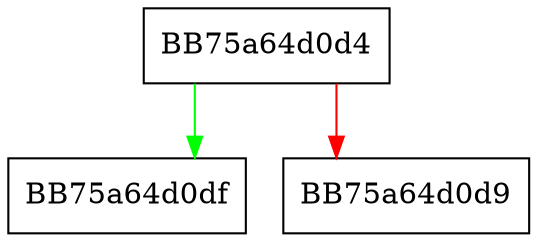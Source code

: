 digraph GetUpxPackedHeaderSize {
  node [shape="box"];
  graph [splines=ortho];
  BB75a64d0d4 -> BB75a64d0df [color="green"];
  BB75a64d0d4 -> BB75a64d0d9 [color="red"];
}